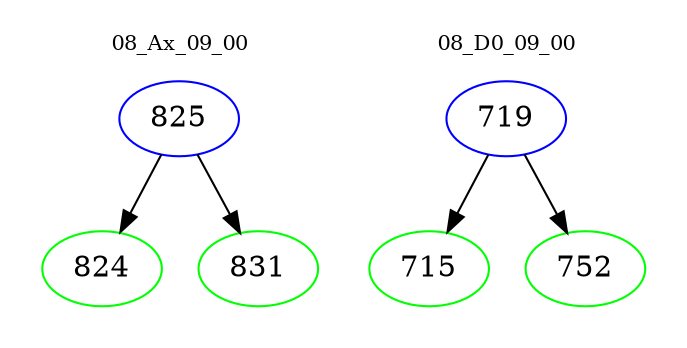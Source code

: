 digraph{
subgraph cluster_0 {
color = white
label = "08_Ax_09_00";
fontsize=10;
T0_825 [label="825", color="blue"]
T0_825 -> T0_824 [color="black"]
T0_824 [label="824", color="green"]
T0_825 -> T0_831 [color="black"]
T0_831 [label="831", color="green"]
}
subgraph cluster_1 {
color = white
label = "08_D0_09_00";
fontsize=10;
T1_719 [label="719", color="blue"]
T1_719 -> T1_715 [color="black"]
T1_715 [label="715", color="green"]
T1_719 -> T1_752 [color="black"]
T1_752 [label="752", color="green"]
}
}

